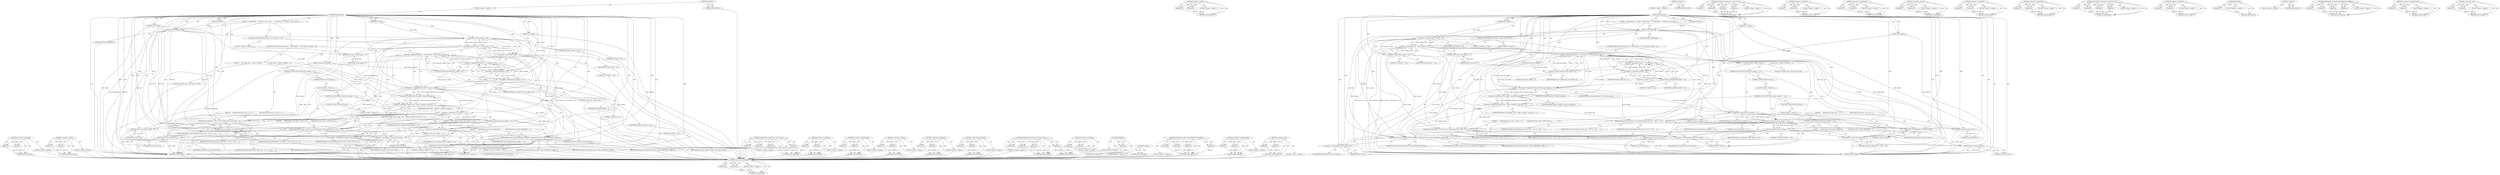 digraph "&lt;operator&gt;.cast" {
vulnerable_141 [label=<(METHOD,&lt;operator&gt;.logicalAnd)>];
vulnerable_142 [label=<(PARAM,p1)>];
vulnerable_143 [label=<(PARAM,p2)>];
vulnerable_144 [label=<(BLOCK,&lt;empty&gt;,&lt;empty&gt;)>];
vulnerable_145 [label=<(METHOD_RETURN,ANY)>];
vulnerable_166 [label=<(METHOD,&lt;operator&gt;.equals)>];
vulnerable_167 [label=<(PARAM,p1)>];
vulnerable_168 [label=<(PARAM,p2)>];
vulnerable_169 [label=<(BLOCK,&lt;empty&gt;,&lt;empty&gt;)>];
vulnerable_170 [label=<(METHOD_RETURN,ANY)>];
vulnerable_6 [label=<(METHOD,&lt;global&gt;)<SUB>1</SUB>>];
vulnerable_7 [label=<(BLOCK,&lt;empty&gt;,&lt;empty&gt;)<SUB>1</SUB>>];
vulnerable_8 [label=<(METHOD,FoldChannels)<SUB>1</SUB>>];
vulnerable_9 [label=<(PARAM,void* buf)<SUB>1</SUB>>];
vulnerable_10 [label=<(PARAM,size_t buflen)<SUB>2</SUB>>];
vulnerable_11 [label=<(PARAM,int channels)<SUB>3</SUB>>];
vulnerable_12 [label=<(PARAM,int bytes_per_sample)<SUB>4</SUB>>];
vulnerable_13 [label=<(PARAM,float volume)<SUB>5</SUB>>];
vulnerable_14 [label=<(BLOCK,{
   DCHECK(buf);
   if (volume &lt; 0.0f || volum...,{
   DCHECK(buf);
   if (volume &lt; 0.0f || volum...)<SUB>5</SUB>>];
vulnerable_15 [label=<(DCHECK,DCHECK(buf))<SUB>6</SUB>>];
vulnerable_16 [label=<(IDENTIFIER,buf,DCHECK(buf))<SUB>6</SUB>>];
vulnerable_17 [label=<(CONTROL_STRUCTURE,IF,if (volume &lt; 0.0f || volume &gt; 1.0f))<SUB>7</SUB>>];
vulnerable_18 [label=<(&lt;operator&gt;.logicalOr,volume &lt; 0.0f || volume &gt; 1.0f)<SUB>7</SUB>>];
vulnerable_19 [label=<(&lt;operator&gt;.lessThan,volume &lt; 0.0f)<SUB>7</SUB>>];
vulnerable_20 [label=<(IDENTIFIER,volume,volume &lt; 0.0f)<SUB>7</SUB>>];
vulnerable_21 [label=<(LITERAL,0.0f,volume &lt; 0.0f)<SUB>7</SUB>>];
vulnerable_22 [label=<(&lt;operator&gt;.greaterThan,volume &gt; 1.0f)<SUB>7</SUB>>];
vulnerable_23 [label=<(IDENTIFIER,volume,volume &gt; 1.0f)<SUB>7</SUB>>];
vulnerable_24 [label=<(LITERAL,1.0f,volume &gt; 1.0f)<SUB>7</SUB>>];
vulnerable_25 [label=<(BLOCK,&lt;empty&gt;,&lt;empty&gt;)<SUB>8</SUB>>];
vulnerable_26 [label=<(RETURN,return false;,return false;)<SUB>8</SUB>>];
vulnerable_27 [label=<(LITERAL,false,return false;)<SUB>8</SUB>>];
vulnerable_28 [label=<(CONTROL_STRUCTURE,IF,if (channels &gt; 2 &amp;&amp; channels &lt;= 8 &amp;&amp; bytes_per_sample &gt; 0))<SUB>9</SUB>>];
vulnerable_29 [label=<(&lt;operator&gt;.logicalAnd,channels &gt; 2 &amp;&amp; channels &lt;= 8 &amp;&amp; bytes_per_samp...)<SUB>9</SUB>>];
vulnerable_30 [label=<(&lt;operator&gt;.logicalAnd,channels &gt; 2 &amp;&amp; channels &lt;= 8)<SUB>9</SUB>>];
vulnerable_31 [label=<(&lt;operator&gt;.greaterThan,channels &gt; 2)<SUB>9</SUB>>];
vulnerable_32 [label=<(IDENTIFIER,channels,channels &gt; 2)<SUB>9</SUB>>];
vulnerable_33 [label=<(LITERAL,2,channels &gt; 2)<SUB>9</SUB>>];
vulnerable_34 [label=<(&lt;operator&gt;.lessEqualsThan,channels &lt;= 8)<SUB>9</SUB>>];
vulnerable_35 [label=<(IDENTIFIER,channels,channels &lt;= 8)<SUB>9</SUB>>];
vulnerable_36 [label=<(LITERAL,8,channels &lt;= 8)<SUB>9</SUB>>];
vulnerable_37 [label=<(&lt;operator&gt;.greaterThan,bytes_per_sample &gt; 0)<SUB>9</SUB>>];
vulnerable_38 [label=<(IDENTIFIER,bytes_per_sample,bytes_per_sample &gt; 0)<SUB>9</SUB>>];
vulnerable_39 [label=<(LITERAL,0,bytes_per_sample &gt; 0)<SUB>9</SUB>>];
vulnerable_40 [label=<(BLOCK,{
     int sample_count = buflen / (channels * ...,{
     int sample_count = buflen / (channels * ...)<SUB>9</SUB>>];
vulnerable_41 [label="<(LOCAL,int sample_count: int)<SUB>10</SUB>>"];
vulnerable_42 [label=<(&lt;operator&gt;.assignment,sample_count = buflen / (channels * bytes_per_s...)<SUB>10</SUB>>];
vulnerable_43 [label=<(IDENTIFIER,sample_count,sample_count = buflen / (channels * bytes_per_s...)<SUB>10</SUB>>];
vulnerable_44 [label=<(&lt;operator&gt;.division,buflen / (channels * bytes_per_sample))<SUB>10</SUB>>];
vulnerable_45 [label=<(IDENTIFIER,buflen,buflen / (channels * bytes_per_sample))<SUB>10</SUB>>];
vulnerable_46 [label=<(&lt;operator&gt;.multiplication,channels * bytes_per_sample)<SUB>10</SUB>>];
vulnerable_47 [label=<(IDENTIFIER,channels,channels * bytes_per_sample)<SUB>10</SUB>>];
vulnerable_48 [label=<(IDENTIFIER,bytes_per_sample,channels * bytes_per_sample)<SUB>10</SUB>>];
vulnerable_49 [label=<(CONTROL_STRUCTURE,IF,if (bytes_per_sample == 1))<SUB>11</SUB>>];
vulnerable_50 [label=<(&lt;operator&gt;.equals,bytes_per_sample == 1)<SUB>11</SUB>>];
vulnerable_51 [label=<(IDENTIFIER,bytes_per_sample,bytes_per_sample == 1)<SUB>11</SUB>>];
vulnerable_52 [label=<(LITERAL,1,bytes_per_sample == 1)<SUB>11</SUB>>];
vulnerable_53 [label=<(BLOCK,{
      FoldChannels&lt;uint8, int32, -128, 127, 1...,{
      FoldChannels&lt;uint8, int32, -128, 127, 1...)<SUB>11</SUB>>];
vulnerable_54 [label=<(FoldChannels&lt;uint8,int32,-128,127,128&gt;,FoldChannels&lt;uint8, int32, -128, 127, 128&gt;(
   ...)<SUB>12</SUB>>];
vulnerable_55 [label=<(&lt;operator&gt;.cast,reinterpret_cast&lt;uint8*&gt;(buf))<SUB>13</SUB>>];
vulnerable_56 [label=<(UNKNOWN,uint8*,uint8*)<SUB>13</SUB>>];
vulnerable_57 [label=<(IDENTIFIER,buf,reinterpret_cast&lt;uint8*&gt;(buf))<SUB>13</SUB>>];
vulnerable_58 [label=<(IDENTIFIER,sample_count,FoldChannels&lt;uint8, int32, -128, 127, 128&gt;(
   ...)<SUB>14</SUB>>];
vulnerable_59 [label=<(IDENTIFIER,volume,FoldChannels&lt;uint8, int32, -128, 127, 128&gt;(
   ...)<SUB>15</SUB>>];
vulnerable_60 [label=<(IDENTIFIER,channels,FoldChannels&lt;uint8, int32, -128, 127, 128&gt;(
   ...)<SUB>16</SUB>>];
vulnerable_61 [label=<(RETURN,return true;,return true;)<SUB>17</SUB>>];
vulnerable_62 [label=<(LITERAL,true,return true;)<SUB>17</SUB>>];
vulnerable_63 [label=<(CONTROL_STRUCTURE,ELSE,else)<SUB>18</SUB>>];
vulnerable_64 [label=<(BLOCK,&lt;empty&gt;,&lt;empty&gt;)<SUB>18</SUB>>];
vulnerable_65 [label=<(CONTROL_STRUCTURE,IF,if (bytes_per_sample == 2))<SUB>18</SUB>>];
vulnerable_66 [label=<(&lt;operator&gt;.equals,bytes_per_sample == 2)<SUB>18</SUB>>];
vulnerable_67 [label=<(IDENTIFIER,bytes_per_sample,bytes_per_sample == 2)<SUB>18</SUB>>];
vulnerable_68 [label=<(LITERAL,2,bytes_per_sample == 2)<SUB>18</SUB>>];
vulnerable_69 [label=<(BLOCK,{
      FoldChannels&lt;int16, int32, -32768, 3276...,{
      FoldChannels&lt;int16, int32, -32768, 3276...)<SUB>18</SUB>>];
vulnerable_70 [label=<(FoldChannels&lt;int16,int32,-32768,32767,0&gt;,FoldChannels&lt;int16, int32, -32768, 32767, 0&gt;(
 ...)<SUB>19</SUB>>];
vulnerable_71 [label=<(&lt;operator&gt;.cast,reinterpret_cast&lt;int16*&gt;(buf))<SUB>20</SUB>>];
vulnerable_72 [label=<(UNKNOWN,int16*,int16*)<SUB>20</SUB>>];
vulnerable_73 [label=<(IDENTIFIER,buf,reinterpret_cast&lt;int16*&gt;(buf))<SUB>20</SUB>>];
vulnerable_74 [label=<(IDENTIFIER,sample_count,FoldChannels&lt;int16, int32, -32768, 32767, 0&gt;(
 ...)<SUB>21</SUB>>];
vulnerable_75 [label=<(IDENTIFIER,volume,FoldChannels&lt;int16, int32, -32768, 32767, 0&gt;(
 ...)<SUB>22</SUB>>];
vulnerable_76 [label=<(IDENTIFIER,channels,FoldChannels&lt;int16, int32, -32768, 32767, 0&gt;(
 ...)<SUB>23</SUB>>];
vulnerable_77 [label=<(RETURN,return true;,return true;)<SUB>24</SUB>>];
vulnerable_78 [label=<(LITERAL,true,return true;)<SUB>24</SUB>>];
vulnerable_79 [label=<(CONTROL_STRUCTURE,ELSE,else)<SUB>25</SUB>>];
vulnerable_80 [label=<(BLOCK,&lt;empty&gt;,&lt;empty&gt;)<SUB>25</SUB>>];
vulnerable_81 [label=<(CONTROL_STRUCTURE,IF,if (bytes_per_sample == 4))<SUB>25</SUB>>];
vulnerable_82 [label=<(&lt;operator&gt;.equals,bytes_per_sample == 4)<SUB>25</SUB>>];
vulnerable_83 [label=<(IDENTIFIER,bytes_per_sample,bytes_per_sample == 4)<SUB>25</SUB>>];
vulnerable_84 [label=<(LITERAL,4,bytes_per_sample == 4)<SUB>25</SUB>>];
vulnerable_85 [label=<(BLOCK,{
      FoldChannels&lt;int32, int64, 0x80000000, ...,{
      FoldChannels&lt;int32, int64, 0x80000000, ...)<SUB>25</SUB>>];
vulnerable_86 [label=<(FoldChannels&lt;int32,int64,0x80000000,0x7fffffff,0&gt;,FoldChannels&lt;int32, int64, 0x80000000, 0x7fffff...)<SUB>26</SUB>>];
vulnerable_87 [label=<(&lt;operator&gt;.cast,reinterpret_cast&lt;int32*&gt;(buf))<SUB>27</SUB>>];
vulnerable_88 [label=<(UNKNOWN,int32*,int32*)<SUB>27</SUB>>];
vulnerable_89 [label=<(IDENTIFIER,buf,reinterpret_cast&lt;int32*&gt;(buf))<SUB>27</SUB>>];
vulnerable_90 [label=<(IDENTIFIER,sample_count,FoldChannels&lt;int32, int64, 0x80000000, 0x7fffff...)<SUB>28</SUB>>];
vulnerable_91 [label=<(IDENTIFIER,volume,FoldChannels&lt;int32, int64, 0x80000000, 0x7fffff...)<SUB>29</SUB>>];
vulnerable_92 [label=<(IDENTIFIER,channels,FoldChannels&lt;int32, int64, 0x80000000, 0x7fffff...)<SUB>30</SUB>>];
vulnerable_93 [label=<(RETURN,return true;,return true;)<SUB>31</SUB>>];
vulnerable_94 [label=<(LITERAL,true,return true;)<SUB>31</SUB>>];
vulnerable_95 [label=<(RETURN,return false;,return false;)<SUB>34</SUB>>];
vulnerable_96 [label=<(LITERAL,false,return false;)<SUB>34</SUB>>];
vulnerable_97 [label=<(METHOD_RETURN,bool)<SUB>1</SUB>>];
vulnerable_99 [label=<(METHOD_RETURN,ANY)<SUB>1</SUB>>];
vulnerable_171 [label=<(METHOD,FoldChannels&lt;uint8,int32,-128,127,128&gt;)>];
vulnerable_172 [label=<(PARAM,p1)>];
vulnerable_173 [label=<(PARAM,p2)>];
vulnerable_174 [label=<(PARAM,p3)>];
vulnerable_175 [label=<(PARAM,p4)>];
vulnerable_176 [label=<(BLOCK,&lt;empty&gt;,&lt;empty&gt;)>];
vulnerable_177 [label=<(METHOD_RETURN,ANY)>];
vulnerable_126 [label=<(METHOD,&lt;operator&gt;.logicalOr)>];
vulnerable_127 [label=<(PARAM,p1)>];
vulnerable_128 [label=<(PARAM,p2)>];
vulnerable_129 [label=<(BLOCK,&lt;empty&gt;,&lt;empty&gt;)>];
vulnerable_130 [label=<(METHOD_RETURN,ANY)>];
vulnerable_161 [label=<(METHOD,&lt;operator&gt;.multiplication)>];
vulnerable_162 [label=<(PARAM,p1)>];
vulnerable_163 [label=<(PARAM,p2)>];
vulnerable_164 [label=<(BLOCK,&lt;empty&gt;,&lt;empty&gt;)>];
vulnerable_165 [label=<(METHOD_RETURN,ANY)>];
vulnerable_156 [label=<(METHOD,&lt;operator&gt;.division)>];
vulnerable_157 [label=<(PARAM,p1)>];
vulnerable_158 [label=<(PARAM,p2)>];
vulnerable_159 [label=<(BLOCK,&lt;empty&gt;,&lt;empty&gt;)>];
vulnerable_160 [label=<(METHOD_RETURN,ANY)>];
vulnerable_151 [label=<(METHOD,&lt;operator&gt;.assignment)>];
vulnerable_152 [label=<(PARAM,p1)>];
vulnerable_153 [label=<(PARAM,p2)>];
vulnerable_154 [label=<(BLOCK,&lt;empty&gt;,&lt;empty&gt;)>];
vulnerable_155 [label=<(METHOD_RETURN,ANY)>];
vulnerable_136 [label=<(METHOD,&lt;operator&gt;.greaterThan)>];
vulnerable_137 [label=<(PARAM,p1)>];
vulnerable_138 [label=<(PARAM,p2)>];
vulnerable_139 [label=<(BLOCK,&lt;empty&gt;,&lt;empty&gt;)>];
vulnerable_140 [label=<(METHOD_RETURN,ANY)>];
vulnerable_183 [label=<(METHOD,FoldChannels&lt;int16,int32,-32768,32767,0&gt;)>];
vulnerable_184 [label=<(PARAM,p1)>];
vulnerable_185 [label=<(PARAM,p2)>];
vulnerable_186 [label=<(PARAM,p3)>];
vulnerable_187 [label=<(PARAM,p4)>];
vulnerable_188 [label=<(BLOCK,&lt;empty&gt;,&lt;empty&gt;)>];
vulnerable_189 [label=<(METHOD_RETURN,ANY)>];
vulnerable_131 [label=<(METHOD,&lt;operator&gt;.lessThan)>];
vulnerable_132 [label=<(PARAM,p1)>];
vulnerable_133 [label=<(PARAM,p2)>];
vulnerable_134 [label=<(BLOCK,&lt;empty&gt;,&lt;empty&gt;)>];
vulnerable_135 [label=<(METHOD_RETURN,ANY)>];
vulnerable_122 [label=<(METHOD,DCHECK)>];
vulnerable_123 [label=<(PARAM,p1)>];
vulnerable_124 [label=<(BLOCK,&lt;empty&gt;,&lt;empty&gt;)>];
vulnerable_125 [label=<(METHOD_RETURN,ANY)>];
vulnerable_116 [label=<(METHOD,&lt;global&gt;)<SUB>1</SUB>>];
vulnerable_117 [label=<(BLOCK,&lt;empty&gt;,&lt;empty&gt;)>];
vulnerable_118 [label=<(METHOD_RETURN,ANY)>];
vulnerable_190 [label=<(METHOD,FoldChannels&lt;int32,int64,0x80000000,0x7fffffff,0&gt;)>];
vulnerable_191 [label=<(PARAM,p1)>];
vulnerable_192 [label=<(PARAM,p2)>];
vulnerable_193 [label=<(PARAM,p3)>];
vulnerable_194 [label=<(PARAM,p4)>];
vulnerable_195 [label=<(BLOCK,&lt;empty&gt;,&lt;empty&gt;)>];
vulnerable_196 [label=<(METHOD_RETURN,ANY)>];
vulnerable_146 [label=<(METHOD,&lt;operator&gt;.lessEqualsThan)>];
vulnerable_147 [label=<(PARAM,p1)>];
vulnerable_148 [label=<(PARAM,p2)>];
vulnerable_149 [label=<(BLOCK,&lt;empty&gt;,&lt;empty&gt;)>];
vulnerable_150 [label=<(METHOD_RETURN,ANY)>];
vulnerable_178 [label=<(METHOD,&lt;operator&gt;.cast)>];
vulnerable_179 [label=<(PARAM,p1)>];
vulnerable_180 [label=<(PARAM,p2)>];
vulnerable_181 [label=<(BLOCK,&lt;empty&gt;,&lt;empty&gt;)>];
vulnerable_182 [label=<(METHOD_RETURN,ANY)>];
fixed_141 [label=<(METHOD,&lt;operator&gt;.logicalAnd)>];
fixed_142 [label=<(PARAM,p1)>];
fixed_143 [label=<(PARAM,p2)>];
fixed_144 [label=<(BLOCK,&lt;empty&gt;,&lt;empty&gt;)>];
fixed_145 [label=<(METHOD_RETURN,ANY)>];
fixed_166 [label=<(METHOD,&lt;operator&gt;.equals)>];
fixed_167 [label=<(PARAM,p1)>];
fixed_168 [label=<(PARAM,p2)>];
fixed_169 [label=<(BLOCK,&lt;empty&gt;,&lt;empty&gt;)>];
fixed_170 [label=<(METHOD_RETURN,ANY)>];
fixed_6 [label=<(METHOD,&lt;global&gt;)<SUB>1</SUB>>];
fixed_7 [label=<(BLOCK,&lt;empty&gt;,&lt;empty&gt;)<SUB>1</SUB>>];
fixed_8 [label=<(METHOD,FoldChannels)<SUB>1</SUB>>];
fixed_9 [label=<(PARAM,void* buf)<SUB>1</SUB>>];
fixed_10 [label=<(PARAM,size_t buflen)<SUB>2</SUB>>];
fixed_11 [label=<(PARAM,int channels)<SUB>3</SUB>>];
fixed_12 [label=<(PARAM,int bytes_per_sample)<SUB>4</SUB>>];
fixed_13 [label=<(PARAM,float volume)<SUB>5</SUB>>];
fixed_14 [label=<(BLOCK,{
   DCHECK(buf);
   if (volume &lt; 0.0f || volum...,{
   DCHECK(buf);
   if (volume &lt; 0.0f || volum...)<SUB>5</SUB>>];
fixed_15 [label=<(DCHECK,DCHECK(buf))<SUB>6</SUB>>];
fixed_16 [label=<(IDENTIFIER,buf,DCHECK(buf))<SUB>6</SUB>>];
fixed_17 [label=<(CONTROL_STRUCTURE,IF,if (volume &lt; 0.0f || volume &gt; 1.0f))<SUB>7</SUB>>];
fixed_18 [label=<(&lt;operator&gt;.logicalOr,volume &lt; 0.0f || volume &gt; 1.0f)<SUB>7</SUB>>];
fixed_19 [label=<(&lt;operator&gt;.lessThan,volume &lt; 0.0f)<SUB>7</SUB>>];
fixed_20 [label=<(IDENTIFIER,volume,volume &lt; 0.0f)<SUB>7</SUB>>];
fixed_21 [label=<(LITERAL,0.0f,volume &lt; 0.0f)<SUB>7</SUB>>];
fixed_22 [label=<(&lt;operator&gt;.greaterThan,volume &gt; 1.0f)<SUB>7</SUB>>];
fixed_23 [label=<(IDENTIFIER,volume,volume &gt; 1.0f)<SUB>7</SUB>>];
fixed_24 [label=<(LITERAL,1.0f,volume &gt; 1.0f)<SUB>7</SUB>>];
fixed_25 [label=<(BLOCK,&lt;empty&gt;,&lt;empty&gt;)<SUB>8</SUB>>];
fixed_26 [label=<(RETURN,return false;,return false;)<SUB>8</SUB>>];
fixed_27 [label=<(LITERAL,false,return false;)<SUB>8</SUB>>];
fixed_28 [label=<(CONTROL_STRUCTURE,IF,if (channels &gt; 2 &amp;&amp; channels &lt;= 8 &amp;&amp; bytes_per_sample &gt; 0))<SUB>9</SUB>>];
fixed_29 [label=<(&lt;operator&gt;.logicalAnd,channels &gt; 2 &amp;&amp; channels &lt;= 8 &amp;&amp; bytes_per_samp...)<SUB>9</SUB>>];
fixed_30 [label=<(&lt;operator&gt;.logicalAnd,channels &gt; 2 &amp;&amp; channels &lt;= 8)<SUB>9</SUB>>];
fixed_31 [label=<(&lt;operator&gt;.greaterThan,channels &gt; 2)<SUB>9</SUB>>];
fixed_32 [label=<(IDENTIFIER,channels,channels &gt; 2)<SUB>9</SUB>>];
fixed_33 [label=<(LITERAL,2,channels &gt; 2)<SUB>9</SUB>>];
fixed_34 [label=<(&lt;operator&gt;.lessEqualsThan,channels &lt;= 8)<SUB>9</SUB>>];
fixed_35 [label=<(IDENTIFIER,channels,channels &lt;= 8)<SUB>9</SUB>>];
fixed_36 [label=<(LITERAL,8,channels &lt;= 8)<SUB>9</SUB>>];
fixed_37 [label=<(&lt;operator&gt;.greaterThan,bytes_per_sample &gt; 0)<SUB>9</SUB>>];
fixed_38 [label=<(IDENTIFIER,bytes_per_sample,bytes_per_sample &gt; 0)<SUB>9</SUB>>];
fixed_39 [label=<(LITERAL,0,bytes_per_sample &gt; 0)<SUB>9</SUB>>];
fixed_40 [label=<(BLOCK,{
     int sample_count = buflen / (channels * ...,{
     int sample_count = buflen / (channels * ...)<SUB>9</SUB>>];
fixed_41 [label="<(LOCAL,int sample_count: int)<SUB>10</SUB>>"];
fixed_42 [label=<(&lt;operator&gt;.assignment,sample_count = buflen / (channels * bytes_per_s...)<SUB>10</SUB>>];
fixed_43 [label=<(IDENTIFIER,sample_count,sample_count = buflen / (channels * bytes_per_s...)<SUB>10</SUB>>];
fixed_44 [label=<(&lt;operator&gt;.division,buflen / (channels * bytes_per_sample))<SUB>10</SUB>>];
fixed_45 [label=<(IDENTIFIER,buflen,buflen / (channels * bytes_per_sample))<SUB>10</SUB>>];
fixed_46 [label=<(&lt;operator&gt;.multiplication,channels * bytes_per_sample)<SUB>10</SUB>>];
fixed_47 [label=<(IDENTIFIER,channels,channels * bytes_per_sample)<SUB>10</SUB>>];
fixed_48 [label=<(IDENTIFIER,bytes_per_sample,channels * bytes_per_sample)<SUB>10</SUB>>];
fixed_49 [label=<(CONTROL_STRUCTURE,IF,if (bytes_per_sample == 1))<SUB>11</SUB>>];
fixed_50 [label=<(&lt;operator&gt;.equals,bytes_per_sample == 1)<SUB>11</SUB>>];
fixed_51 [label=<(IDENTIFIER,bytes_per_sample,bytes_per_sample == 1)<SUB>11</SUB>>];
fixed_52 [label=<(LITERAL,1,bytes_per_sample == 1)<SUB>11</SUB>>];
fixed_53 [label=<(BLOCK,{
      FoldChannels&lt;uint8, int32, -128, 127, 1...,{
      FoldChannels&lt;uint8, int32, -128, 127, 1...)<SUB>11</SUB>>];
fixed_54 [label=<(FoldChannels&lt;uint8,int32,-128,127,128&gt;,FoldChannels&lt;uint8, int32, -128, 127, 128&gt;(
   ...)<SUB>12</SUB>>];
fixed_55 [label=<(&lt;operator&gt;.cast,reinterpret_cast&lt;uint8*&gt;(buf))<SUB>13</SUB>>];
fixed_56 [label=<(UNKNOWN,uint8*,uint8*)<SUB>13</SUB>>];
fixed_57 [label=<(IDENTIFIER,buf,reinterpret_cast&lt;uint8*&gt;(buf))<SUB>13</SUB>>];
fixed_58 [label=<(IDENTIFIER,sample_count,FoldChannels&lt;uint8, int32, -128, 127, 128&gt;(
   ...)<SUB>14</SUB>>];
fixed_59 [label=<(IDENTIFIER,volume,FoldChannels&lt;uint8, int32, -128, 127, 128&gt;(
   ...)<SUB>15</SUB>>];
fixed_60 [label=<(IDENTIFIER,channels,FoldChannels&lt;uint8, int32, -128, 127, 128&gt;(
   ...)<SUB>16</SUB>>];
fixed_61 [label=<(RETURN,return true;,return true;)<SUB>17</SUB>>];
fixed_62 [label=<(LITERAL,true,return true;)<SUB>17</SUB>>];
fixed_63 [label=<(CONTROL_STRUCTURE,ELSE,else)<SUB>18</SUB>>];
fixed_64 [label=<(BLOCK,&lt;empty&gt;,&lt;empty&gt;)<SUB>18</SUB>>];
fixed_65 [label=<(CONTROL_STRUCTURE,IF,if (bytes_per_sample == 2))<SUB>18</SUB>>];
fixed_66 [label=<(&lt;operator&gt;.equals,bytes_per_sample == 2)<SUB>18</SUB>>];
fixed_67 [label=<(IDENTIFIER,bytes_per_sample,bytes_per_sample == 2)<SUB>18</SUB>>];
fixed_68 [label=<(LITERAL,2,bytes_per_sample == 2)<SUB>18</SUB>>];
fixed_69 [label=<(BLOCK,{
      FoldChannels&lt;int16, int32, -32768, 3276...,{
      FoldChannels&lt;int16, int32, -32768, 3276...)<SUB>18</SUB>>];
fixed_70 [label=<(FoldChannels&lt;int16,int32,-32768,32767,0&gt;,FoldChannels&lt;int16, int32, -32768, 32767, 0&gt;(
 ...)<SUB>19</SUB>>];
fixed_71 [label=<(&lt;operator&gt;.cast,reinterpret_cast&lt;int16*&gt;(buf))<SUB>20</SUB>>];
fixed_72 [label=<(UNKNOWN,int16*,int16*)<SUB>20</SUB>>];
fixed_73 [label=<(IDENTIFIER,buf,reinterpret_cast&lt;int16*&gt;(buf))<SUB>20</SUB>>];
fixed_74 [label=<(IDENTIFIER,sample_count,FoldChannels&lt;int16, int32, -32768, 32767, 0&gt;(
 ...)<SUB>21</SUB>>];
fixed_75 [label=<(IDENTIFIER,volume,FoldChannels&lt;int16, int32, -32768, 32767, 0&gt;(
 ...)<SUB>22</SUB>>];
fixed_76 [label=<(IDENTIFIER,channels,FoldChannels&lt;int16, int32, -32768, 32767, 0&gt;(
 ...)<SUB>23</SUB>>];
fixed_77 [label=<(RETURN,return true;,return true;)<SUB>24</SUB>>];
fixed_78 [label=<(LITERAL,true,return true;)<SUB>24</SUB>>];
fixed_79 [label=<(CONTROL_STRUCTURE,ELSE,else)<SUB>25</SUB>>];
fixed_80 [label=<(BLOCK,&lt;empty&gt;,&lt;empty&gt;)<SUB>25</SUB>>];
fixed_81 [label=<(CONTROL_STRUCTURE,IF,if (bytes_per_sample == 4))<SUB>25</SUB>>];
fixed_82 [label=<(&lt;operator&gt;.equals,bytes_per_sample == 4)<SUB>25</SUB>>];
fixed_83 [label=<(IDENTIFIER,bytes_per_sample,bytes_per_sample == 4)<SUB>25</SUB>>];
fixed_84 [label=<(LITERAL,4,bytes_per_sample == 4)<SUB>25</SUB>>];
fixed_85 [label=<(BLOCK,{
      FoldChannels&lt;int32, int64, 0x80000000, ...,{
      FoldChannels&lt;int32, int64, 0x80000000, ...)<SUB>25</SUB>>];
fixed_86 [label=<(FoldChannels&lt;int32,int64,0x80000000,0x7fffffff,0&gt;,FoldChannels&lt;int32, int64, 0x80000000, 0x7fffff...)<SUB>26</SUB>>];
fixed_87 [label=<(&lt;operator&gt;.cast,reinterpret_cast&lt;int32*&gt;(buf))<SUB>27</SUB>>];
fixed_88 [label=<(UNKNOWN,int32*,int32*)<SUB>27</SUB>>];
fixed_89 [label=<(IDENTIFIER,buf,reinterpret_cast&lt;int32*&gt;(buf))<SUB>27</SUB>>];
fixed_90 [label=<(IDENTIFIER,sample_count,FoldChannels&lt;int32, int64, 0x80000000, 0x7fffff...)<SUB>28</SUB>>];
fixed_91 [label=<(IDENTIFIER,volume,FoldChannels&lt;int32, int64, 0x80000000, 0x7fffff...)<SUB>29</SUB>>];
fixed_92 [label=<(IDENTIFIER,channels,FoldChannels&lt;int32, int64, 0x80000000, 0x7fffff...)<SUB>30</SUB>>];
fixed_93 [label=<(RETURN,return true;,return true;)<SUB>31</SUB>>];
fixed_94 [label=<(LITERAL,true,return true;)<SUB>31</SUB>>];
fixed_95 [label=<(RETURN,return false;,return false;)<SUB>34</SUB>>];
fixed_96 [label=<(LITERAL,false,return false;)<SUB>34</SUB>>];
fixed_97 [label=<(METHOD_RETURN,bool)<SUB>1</SUB>>];
fixed_99 [label=<(METHOD_RETURN,ANY)<SUB>1</SUB>>];
fixed_171 [label=<(METHOD,FoldChannels&lt;uint8,int32,-128,127,128&gt;)>];
fixed_172 [label=<(PARAM,p1)>];
fixed_173 [label=<(PARAM,p2)>];
fixed_174 [label=<(PARAM,p3)>];
fixed_175 [label=<(PARAM,p4)>];
fixed_176 [label=<(BLOCK,&lt;empty&gt;,&lt;empty&gt;)>];
fixed_177 [label=<(METHOD_RETURN,ANY)>];
fixed_126 [label=<(METHOD,&lt;operator&gt;.logicalOr)>];
fixed_127 [label=<(PARAM,p1)>];
fixed_128 [label=<(PARAM,p2)>];
fixed_129 [label=<(BLOCK,&lt;empty&gt;,&lt;empty&gt;)>];
fixed_130 [label=<(METHOD_RETURN,ANY)>];
fixed_161 [label=<(METHOD,&lt;operator&gt;.multiplication)>];
fixed_162 [label=<(PARAM,p1)>];
fixed_163 [label=<(PARAM,p2)>];
fixed_164 [label=<(BLOCK,&lt;empty&gt;,&lt;empty&gt;)>];
fixed_165 [label=<(METHOD_RETURN,ANY)>];
fixed_156 [label=<(METHOD,&lt;operator&gt;.division)>];
fixed_157 [label=<(PARAM,p1)>];
fixed_158 [label=<(PARAM,p2)>];
fixed_159 [label=<(BLOCK,&lt;empty&gt;,&lt;empty&gt;)>];
fixed_160 [label=<(METHOD_RETURN,ANY)>];
fixed_151 [label=<(METHOD,&lt;operator&gt;.assignment)>];
fixed_152 [label=<(PARAM,p1)>];
fixed_153 [label=<(PARAM,p2)>];
fixed_154 [label=<(BLOCK,&lt;empty&gt;,&lt;empty&gt;)>];
fixed_155 [label=<(METHOD_RETURN,ANY)>];
fixed_136 [label=<(METHOD,&lt;operator&gt;.greaterThan)>];
fixed_137 [label=<(PARAM,p1)>];
fixed_138 [label=<(PARAM,p2)>];
fixed_139 [label=<(BLOCK,&lt;empty&gt;,&lt;empty&gt;)>];
fixed_140 [label=<(METHOD_RETURN,ANY)>];
fixed_183 [label=<(METHOD,FoldChannels&lt;int16,int32,-32768,32767,0&gt;)>];
fixed_184 [label=<(PARAM,p1)>];
fixed_185 [label=<(PARAM,p2)>];
fixed_186 [label=<(PARAM,p3)>];
fixed_187 [label=<(PARAM,p4)>];
fixed_188 [label=<(BLOCK,&lt;empty&gt;,&lt;empty&gt;)>];
fixed_189 [label=<(METHOD_RETURN,ANY)>];
fixed_131 [label=<(METHOD,&lt;operator&gt;.lessThan)>];
fixed_132 [label=<(PARAM,p1)>];
fixed_133 [label=<(PARAM,p2)>];
fixed_134 [label=<(BLOCK,&lt;empty&gt;,&lt;empty&gt;)>];
fixed_135 [label=<(METHOD_RETURN,ANY)>];
fixed_122 [label=<(METHOD,DCHECK)>];
fixed_123 [label=<(PARAM,p1)>];
fixed_124 [label=<(BLOCK,&lt;empty&gt;,&lt;empty&gt;)>];
fixed_125 [label=<(METHOD_RETURN,ANY)>];
fixed_116 [label=<(METHOD,&lt;global&gt;)<SUB>1</SUB>>];
fixed_117 [label=<(BLOCK,&lt;empty&gt;,&lt;empty&gt;)>];
fixed_118 [label=<(METHOD_RETURN,ANY)>];
fixed_190 [label=<(METHOD,FoldChannels&lt;int32,int64,0x80000000,0x7fffffff,0&gt;)>];
fixed_191 [label=<(PARAM,p1)>];
fixed_192 [label=<(PARAM,p2)>];
fixed_193 [label=<(PARAM,p3)>];
fixed_194 [label=<(PARAM,p4)>];
fixed_195 [label=<(BLOCK,&lt;empty&gt;,&lt;empty&gt;)>];
fixed_196 [label=<(METHOD_RETURN,ANY)>];
fixed_146 [label=<(METHOD,&lt;operator&gt;.lessEqualsThan)>];
fixed_147 [label=<(PARAM,p1)>];
fixed_148 [label=<(PARAM,p2)>];
fixed_149 [label=<(BLOCK,&lt;empty&gt;,&lt;empty&gt;)>];
fixed_150 [label=<(METHOD_RETURN,ANY)>];
fixed_178 [label=<(METHOD,&lt;operator&gt;.cast)>];
fixed_179 [label=<(PARAM,p1)>];
fixed_180 [label=<(PARAM,p2)>];
fixed_181 [label=<(BLOCK,&lt;empty&gt;,&lt;empty&gt;)>];
fixed_182 [label=<(METHOD_RETURN,ANY)>];
vulnerable_141 -> vulnerable_142  [key=0, label="AST: "];
vulnerable_141 -> vulnerable_142  [key=1, label="DDG: "];
vulnerable_141 -> vulnerable_144  [key=0, label="AST: "];
vulnerable_141 -> vulnerable_143  [key=0, label="AST: "];
vulnerable_141 -> vulnerable_143  [key=1, label="DDG: "];
vulnerable_141 -> vulnerable_145  [key=0, label="AST: "];
vulnerable_141 -> vulnerable_145  [key=1, label="CFG: "];
vulnerable_142 -> vulnerable_145  [key=0, label="DDG: p1"];
vulnerable_143 -> vulnerable_145  [key=0, label="DDG: p2"];
vulnerable_166 -> vulnerable_167  [key=0, label="AST: "];
vulnerable_166 -> vulnerable_167  [key=1, label="DDG: "];
vulnerable_166 -> vulnerable_169  [key=0, label="AST: "];
vulnerable_166 -> vulnerable_168  [key=0, label="AST: "];
vulnerable_166 -> vulnerable_168  [key=1, label="DDG: "];
vulnerable_166 -> vulnerable_170  [key=0, label="AST: "];
vulnerable_166 -> vulnerable_170  [key=1, label="CFG: "];
vulnerable_167 -> vulnerable_170  [key=0, label="DDG: p1"];
vulnerable_168 -> vulnerable_170  [key=0, label="DDG: p2"];
vulnerable_6 -> vulnerable_7  [key=0, label="AST: "];
vulnerable_6 -> vulnerable_99  [key=0, label="AST: "];
vulnerable_6 -> vulnerable_99  [key=1, label="CFG: "];
vulnerable_7 -> vulnerable_8  [key=0, label="AST: "];
vulnerable_8 -> vulnerable_9  [key=0, label="AST: "];
vulnerable_8 -> vulnerable_9  [key=1, label="DDG: "];
vulnerable_8 -> vulnerable_10  [key=0, label="AST: "];
vulnerable_8 -> vulnerable_10  [key=1, label="DDG: "];
vulnerable_8 -> vulnerable_11  [key=0, label="AST: "];
vulnerable_8 -> vulnerable_11  [key=1, label="DDG: "];
vulnerable_8 -> vulnerable_12  [key=0, label="AST: "];
vulnerable_8 -> vulnerable_12  [key=1, label="DDG: "];
vulnerable_8 -> vulnerable_13  [key=0, label="AST: "];
vulnerable_8 -> vulnerable_13  [key=1, label="DDG: "];
vulnerable_8 -> vulnerable_14  [key=0, label="AST: "];
vulnerable_8 -> vulnerable_97  [key=0, label="AST: "];
vulnerable_8 -> vulnerable_15  [key=0, label="CFG: "];
vulnerable_8 -> vulnerable_15  [key=1, label="DDG: "];
vulnerable_8 -> vulnerable_95  [key=0, label="DDG: "];
vulnerable_8 -> vulnerable_96  [key=0, label="DDG: "];
vulnerable_8 -> vulnerable_26  [key=0, label="DDG: "];
vulnerable_8 -> vulnerable_19  [key=0, label="DDG: "];
vulnerable_8 -> vulnerable_22  [key=0, label="DDG: "];
vulnerable_8 -> vulnerable_27  [key=0, label="DDG: "];
vulnerable_8 -> vulnerable_37  [key=0, label="DDG: "];
vulnerable_8 -> vulnerable_31  [key=0, label="DDG: "];
vulnerable_8 -> vulnerable_34  [key=0, label="DDG: "];
vulnerable_8 -> vulnerable_44  [key=0, label="DDG: "];
vulnerable_8 -> vulnerable_50  [key=0, label="DDG: "];
vulnerable_8 -> vulnerable_61  [key=0, label="DDG: "];
vulnerable_8 -> vulnerable_46  [key=0, label="DDG: "];
vulnerable_8 -> vulnerable_54  [key=0, label="DDG: "];
vulnerable_8 -> vulnerable_62  [key=0, label="DDG: "];
vulnerable_8 -> vulnerable_55  [key=0, label="DDG: "];
vulnerable_8 -> vulnerable_66  [key=0, label="DDG: "];
vulnerable_8 -> vulnerable_77  [key=0, label="DDG: "];
vulnerable_8 -> vulnerable_70  [key=0, label="DDG: "];
vulnerable_8 -> vulnerable_78  [key=0, label="DDG: "];
vulnerable_8 -> vulnerable_71  [key=0, label="DDG: "];
vulnerable_8 -> vulnerable_82  [key=0, label="DDG: "];
vulnerable_8 -> vulnerable_93  [key=0, label="DDG: "];
vulnerable_8 -> vulnerable_86  [key=0, label="DDG: "];
vulnerable_8 -> vulnerable_94  [key=0, label="DDG: "];
vulnerable_8 -> vulnerable_87  [key=0, label="DDG: "];
vulnerable_9 -> vulnerable_15  [key=0, label="DDG: buf"];
vulnerable_10 -> vulnerable_97  [key=0, label="DDG: buflen"];
vulnerable_10 -> vulnerable_44  [key=0, label="DDG: buflen"];
vulnerable_11 -> vulnerable_97  [key=0, label="DDG: channels"];
vulnerable_11 -> vulnerable_31  [key=0, label="DDG: channels"];
vulnerable_12 -> vulnerable_97  [key=0, label="DDG: bytes_per_sample"];
vulnerable_12 -> vulnerable_37  [key=0, label="DDG: bytes_per_sample"];
vulnerable_12 -> vulnerable_46  [key=0, label="DDG: bytes_per_sample"];
vulnerable_13 -> vulnerable_19  [key=0, label="DDG: volume"];
vulnerable_14 -> vulnerable_15  [key=0, label="AST: "];
vulnerable_14 -> vulnerable_17  [key=0, label="AST: "];
vulnerable_14 -> vulnerable_28  [key=0, label="AST: "];
vulnerable_14 -> vulnerable_95  [key=0, label="AST: "];
vulnerable_15 -> vulnerable_16  [key=0, label="AST: "];
vulnerable_15 -> vulnerable_19  [key=0, label="CFG: "];
vulnerable_15 -> vulnerable_97  [key=0, label="DDG: buf"];
vulnerable_15 -> vulnerable_97  [key=1, label="DDG: DCHECK(buf)"];
vulnerable_15 -> vulnerable_54  [key=0, label="DDG: buf"];
vulnerable_15 -> vulnerable_55  [key=0, label="DDG: buf"];
vulnerable_15 -> vulnerable_70  [key=0, label="DDG: buf"];
vulnerable_15 -> vulnerable_71  [key=0, label="DDG: buf"];
vulnerable_15 -> vulnerable_86  [key=0, label="DDG: buf"];
vulnerable_15 -> vulnerable_87  [key=0, label="DDG: buf"];
vulnerable_17 -> vulnerable_18  [key=0, label="AST: "];
vulnerable_17 -> vulnerable_25  [key=0, label="AST: "];
vulnerable_18 -> vulnerable_19  [key=0, label="AST: "];
vulnerable_18 -> vulnerable_22  [key=0, label="AST: "];
vulnerable_18 -> vulnerable_26  [key=0, label="CFG: "];
vulnerable_18 -> vulnerable_26  [key=1, label="CDG: "];
vulnerable_18 -> vulnerable_31  [key=0, label="CFG: "];
vulnerable_18 -> vulnerable_31  [key=1, label="CDG: "];
vulnerable_18 -> vulnerable_97  [key=0, label="DDG: volume &lt; 0.0f"];
vulnerable_18 -> vulnerable_97  [key=1, label="DDG: volume &gt; 1.0f"];
vulnerable_18 -> vulnerable_97  [key=2, label="DDG: volume &lt; 0.0f || volume &gt; 1.0f"];
vulnerable_18 -> vulnerable_30  [key=0, label="CDG: "];
vulnerable_18 -> vulnerable_29  [key=0, label="CDG: "];
vulnerable_19 -> vulnerable_20  [key=0, label="AST: "];
vulnerable_19 -> vulnerable_21  [key=0, label="AST: "];
vulnerable_19 -> vulnerable_18  [key=0, label="CFG: "];
vulnerable_19 -> vulnerable_18  [key=1, label="DDG: volume"];
vulnerable_19 -> vulnerable_18  [key=2, label="DDG: 0.0f"];
vulnerable_19 -> vulnerable_22  [key=0, label="CFG: "];
vulnerable_19 -> vulnerable_22  [key=1, label="DDG: volume"];
vulnerable_19 -> vulnerable_22  [key=2, label="CDG: "];
vulnerable_19 -> vulnerable_97  [key=0, label="DDG: volume"];
vulnerable_19 -> vulnerable_54  [key=0, label="DDG: volume"];
vulnerable_19 -> vulnerable_70  [key=0, label="DDG: volume"];
vulnerable_19 -> vulnerable_86  [key=0, label="DDG: volume"];
vulnerable_22 -> vulnerable_23  [key=0, label="AST: "];
vulnerable_22 -> vulnerable_24  [key=0, label="AST: "];
vulnerable_22 -> vulnerable_18  [key=0, label="CFG: "];
vulnerable_22 -> vulnerable_18  [key=1, label="DDG: volume"];
vulnerable_22 -> vulnerable_18  [key=2, label="DDG: 1.0f"];
vulnerable_22 -> vulnerable_97  [key=0, label="DDG: volume"];
vulnerable_22 -> vulnerable_54  [key=0, label="DDG: volume"];
vulnerable_22 -> vulnerable_70  [key=0, label="DDG: volume"];
vulnerable_22 -> vulnerable_86  [key=0, label="DDG: volume"];
vulnerable_25 -> vulnerable_26  [key=0, label="AST: "];
vulnerable_26 -> vulnerable_27  [key=0, label="AST: "];
vulnerable_26 -> vulnerable_97  [key=0, label="CFG: "];
vulnerable_26 -> vulnerable_97  [key=1, label="DDG: &lt;RET&gt;"];
vulnerable_27 -> vulnerable_26  [key=0, label="DDG: false"];
vulnerable_28 -> vulnerable_29  [key=0, label="AST: "];
vulnerable_28 -> vulnerable_40  [key=0, label="AST: "];
vulnerable_29 -> vulnerable_30  [key=0, label="AST: "];
vulnerable_29 -> vulnerable_37  [key=0, label="AST: "];
vulnerable_29 -> vulnerable_46  [key=0, label="CFG: "];
vulnerable_29 -> vulnerable_46  [key=1, label="CDG: "];
vulnerable_29 -> vulnerable_95  [key=0, label="CFG: "];
vulnerable_29 -> vulnerable_95  [key=1, label="CDG: "];
vulnerable_29 -> vulnerable_42  [key=0, label="CDG: "];
vulnerable_29 -> vulnerable_50  [key=0, label="CDG: "];
vulnerable_29 -> vulnerable_44  [key=0, label="CDG: "];
vulnerable_30 -> vulnerable_31  [key=0, label="AST: "];
vulnerable_30 -> vulnerable_34  [key=0, label="AST: "];
vulnerable_30 -> vulnerable_29  [key=0, label="CFG: "];
vulnerable_30 -> vulnerable_29  [key=1, label="DDG: channels &gt; 2"];
vulnerable_30 -> vulnerable_29  [key=2, label="DDG: channels &lt;= 8"];
vulnerable_30 -> vulnerable_37  [key=0, label="CFG: "];
vulnerable_30 -> vulnerable_37  [key=1, label="CDG: "];
vulnerable_31 -> vulnerable_32  [key=0, label="AST: "];
vulnerable_31 -> vulnerable_33  [key=0, label="AST: "];
vulnerable_31 -> vulnerable_30  [key=0, label="CFG: "];
vulnerable_31 -> vulnerable_30  [key=1, label="DDG: channels"];
vulnerable_31 -> vulnerable_30  [key=2, label="DDG: 2"];
vulnerable_31 -> vulnerable_34  [key=0, label="CFG: "];
vulnerable_31 -> vulnerable_34  [key=1, label="DDG: channels"];
vulnerable_31 -> vulnerable_34  [key=2, label="CDG: "];
vulnerable_31 -> vulnerable_46  [key=0, label="DDG: channels"];
vulnerable_34 -> vulnerable_35  [key=0, label="AST: "];
vulnerable_34 -> vulnerable_36  [key=0, label="AST: "];
vulnerable_34 -> vulnerable_30  [key=0, label="CFG: "];
vulnerable_34 -> vulnerable_30  [key=1, label="DDG: channels"];
vulnerable_34 -> vulnerable_30  [key=2, label="DDG: 8"];
vulnerable_34 -> vulnerable_46  [key=0, label="DDG: channels"];
vulnerable_37 -> vulnerable_38  [key=0, label="AST: "];
vulnerable_37 -> vulnerable_39  [key=0, label="AST: "];
vulnerable_37 -> vulnerable_29  [key=0, label="CFG: "];
vulnerable_37 -> vulnerable_29  [key=1, label="DDG: bytes_per_sample"];
vulnerable_37 -> vulnerable_29  [key=2, label="DDG: 0"];
vulnerable_37 -> vulnerable_46  [key=0, label="DDG: bytes_per_sample"];
vulnerable_40 -> vulnerable_41  [key=0, label="AST: "];
vulnerable_40 -> vulnerable_42  [key=0, label="AST: "];
vulnerable_40 -> vulnerable_49  [key=0, label="AST: "];
vulnerable_42 -> vulnerable_43  [key=0, label="AST: "];
vulnerable_42 -> vulnerable_44  [key=0, label="AST: "];
vulnerable_42 -> vulnerable_50  [key=0, label="CFG: "];
vulnerable_42 -> vulnerable_54  [key=0, label="DDG: sample_count"];
vulnerable_42 -> vulnerable_70  [key=0, label="DDG: sample_count"];
vulnerable_42 -> vulnerable_86  [key=0, label="DDG: sample_count"];
vulnerable_44 -> vulnerable_45  [key=0, label="AST: "];
vulnerable_44 -> vulnerable_46  [key=0, label="AST: "];
vulnerable_44 -> vulnerable_42  [key=0, label="CFG: "];
vulnerable_44 -> vulnerable_42  [key=1, label="DDG: buflen"];
vulnerable_44 -> vulnerable_42  [key=2, label="DDG: channels * bytes_per_sample"];
vulnerable_46 -> vulnerable_47  [key=0, label="AST: "];
vulnerable_46 -> vulnerable_48  [key=0, label="AST: "];
vulnerable_46 -> vulnerable_44  [key=0, label="CFG: "];
vulnerable_46 -> vulnerable_44  [key=1, label="DDG: channels"];
vulnerable_46 -> vulnerable_44  [key=2, label="DDG: bytes_per_sample"];
vulnerable_46 -> vulnerable_50  [key=0, label="DDG: bytes_per_sample"];
vulnerable_46 -> vulnerable_54  [key=0, label="DDG: channels"];
vulnerable_46 -> vulnerable_70  [key=0, label="DDG: channels"];
vulnerable_46 -> vulnerable_86  [key=0, label="DDG: channels"];
vulnerable_49 -> vulnerable_50  [key=0, label="AST: "];
vulnerable_49 -> vulnerable_53  [key=0, label="AST: "];
vulnerable_49 -> vulnerable_63  [key=0, label="AST: "];
vulnerable_50 -> vulnerable_51  [key=0, label="AST: "];
vulnerable_50 -> vulnerable_52  [key=0, label="AST: "];
vulnerable_50 -> vulnerable_56  [key=0, label="CFG: "];
vulnerable_50 -> vulnerable_56  [key=1, label="CDG: "];
vulnerable_50 -> vulnerable_66  [key=0, label="CFG: "];
vulnerable_50 -> vulnerable_66  [key=1, label="DDG: bytes_per_sample"];
vulnerable_50 -> vulnerable_66  [key=2, label="CDG: "];
vulnerable_50 -> vulnerable_54  [key=0, label="CDG: "];
vulnerable_50 -> vulnerable_61  [key=0, label="CDG: "];
vulnerable_50 -> vulnerable_55  [key=0, label="CDG: "];
vulnerable_53 -> vulnerable_54  [key=0, label="AST: "];
vulnerable_53 -> vulnerable_61  [key=0, label="AST: "];
vulnerable_54 -> vulnerable_55  [key=0, label="AST: "];
vulnerable_54 -> vulnerable_58  [key=0, label="AST: "];
vulnerable_54 -> vulnerable_59  [key=0, label="AST: "];
vulnerable_54 -> vulnerable_60  [key=0, label="AST: "];
vulnerable_54 -> vulnerable_61  [key=0, label="CFG: "];
vulnerable_55 -> vulnerable_56  [key=0, label="AST: "];
vulnerable_55 -> vulnerable_57  [key=0, label="AST: "];
vulnerable_55 -> vulnerable_54  [key=0, label="CFG: "];
vulnerable_56 -> vulnerable_55  [key=0, label="CFG: "];
vulnerable_61 -> vulnerable_62  [key=0, label="AST: "];
vulnerable_61 -> vulnerable_97  [key=0, label="CFG: "];
vulnerable_61 -> vulnerable_97  [key=1, label="DDG: &lt;RET&gt;"];
vulnerable_62 -> vulnerable_61  [key=0, label="DDG: true"];
vulnerable_63 -> vulnerable_64  [key=0, label="AST: "];
vulnerable_64 -> vulnerable_65  [key=0, label="AST: "];
vulnerable_65 -> vulnerable_66  [key=0, label="AST: "];
vulnerable_65 -> vulnerable_69  [key=0, label="AST: "];
vulnerable_65 -> vulnerable_79  [key=0, label="AST: "];
vulnerable_66 -> vulnerable_67  [key=0, label="AST: "];
vulnerable_66 -> vulnerable_68  [key=0, label="AST: "];
vulnerable_66 -> vulnerable_72  [key=0, label="CFG: "];
vulnerable_66 -> vulnerable_72  [key=1, label="CDG: "];
vulnerable_66 -> vulnerable_82  [key=0, label="CFG: "];
vulnerable_66 -> vulnerable_82  [key=1, label="DDG: bytes_per_sample"];
vulnerable_66 -> vulnerable_82  [key=2, label="CDG: "];
vulnerable_66 -> vulnerable_77  [key=0, label="CDG: "];
vulnerable_66 -> vulnerable_71  [key=0, label="CDG: "];
vulnerable_66 -> vulnerable_70  [key=0, label="CDG: "];
vulnerable_69 -> vulnerable_70  [key=0, label="AST: "];
vulnerable_69 -> vulnerable_77  [key=0, label="AST: "];
vulnerable_70 -> vulnerable_71  [key=0, label="AST: "];
vulnerable_70 -> vulnerable_74  [key=0, label="AST: "];
vulnerable_70 -> vulnerable_75  [key=0, label="AST: "];
vulnerable_70 -> vulnerable_76  [key=0, label="AST: "];
vulnerable_70 -> vulnerable_77  [key=0, label="CFG: "];
vulnerable_71 -> vulnerable_72  [key=0, label="AST: "];
vulnerable_71 -> vulnerable_73  [key=0, label="AST: "];
vulnerable_71 -> vulnerable_70  [key=0, label="CFG: "];
vulnerable_72 -> vulnerable_71  [key=0, label="CFG: "];
vulnerable_77 -> vulnerable_78  [key=0, label="AST: "];
vulnerable_77 -> vulnerable_97  [key=0, label="CFG: "];
vulnerable_77 -> vulnerable_97  [key=1, label="DDG: &lt;RET&gt;"];
vulnerable_78 -> vulnerable_77  [key=0, label="DDG: true"];
vulnerable_79 -> vulnerable_80  [key=0, label="AST: "];
vulnerable_80 -> vulnerable_81  [key=0, label="AST: "];
vulnerable_81 -> vulnerable_82  [key=0, label="AST: "];
vulnerable_81 -> vulnerable_85  [key=0, label="AST: "];
vulnerable_82 -> vulnerable_83  [key=0, label="AST: "];
vulnerable_82 -> vulnerable_84  [key=0, label="AST: "];
vulnerable_82 -> vulnerable_88  [key=0, label="CFG: "];
vulnerable_82 -> vulnerable_88  [key=1, label="CDG: "];
vulnerable_82 -> vulnerable_95  [key=0, label="CFG: "];
vulnerable_82 -> vulnerable_95  [key=1, label="CDG: "];
vulnerable_82 -> vulnerable_87  [key=0, label="CDG: "];
vulnerable_82 -> vulnerable_93  [key=0, label="CDG: "];
vulnerable_82 -> vulnerable_86  [key=0, label="CDG: "];
vulnerable_85 -> vulnerable_86  [key=0, label="AST: "];
vulnerable_85 -> vulnerable_93  [key=0, label="AST: "];
vulnerable_86 -> vulnerable_87  [key=0, label="AST: "];
vulnerable_86 -> vulnerable_90  [key=0, label="AST: "];
vulnerable_86 -> vulnerable_91  [key=0, label="AST: "];
vulnerable_86 -> vulnerable_92  [key=0, label="AST: "];
vulnerable_86 -> vulnerable_93  [key=0, label="CFG: "];
vulnerable_87 -> vulnerable_88  [key=0, label="AST: "];
vulnerable_87 -> vulnerable_89  [key=0, label="AST: "];
vulnerable_87 -> vulnerable_86  [key=0, label="CFG: "];
vulnerable_88 -> vulnerable_87  [key=0, label="CFG: "];
vulnerable_93 -> vulnerable_94  [key=0, label="AST: "];
vulnerable_93 -> vulnerable_97  [key=0, label="CFG: "];
vulnerable_93 -> vulnerable_97  [key=1, label="DDG: &lt;RET&gt;"];
vulnerable_94 -> vulnerable_93  [key=0, label="DDG: true"];
vulnerable_95 -> vulnerable_96  [key=0, label="AST: "];
vulnerable_95 -> vulnerable_97  [key=0, label="CFG: "];
vulnerable_95 -> vulnerable_97  [key=1, label="DDG: &lt;RET&gt;"];
vulnerable_96 -> vulnerable_95  [key=0, label="DDG: false"];
vulnerable_171 -> vulnerable_172  [key=0, label="AST: "];
vulnerable_171 -> vulnerable_172  [key=1, label="DDG: "];
vulnerable_171 -> vulnerable_176  [key=0, label="AST: "];
vulnerable_171 -> vulnerable_173  [key=0, label="AST: "];
vulnerable_171 -> vulnerable_173  [key=1, label="DDG: "];
vulnerable_171 -> vulnerable_177  [key=0, label="AST: "];
vulnerable_171 -> vulnerable_177  [key=1, label="CFG: "];
vulnerable_171 -> vulnerable_174  [key=0, label="AST: "];
vulnerable_171 -> vulnerable_174  [key=1, label="DDG: "];
vulnerable_171 -> vulnerable_175  [key=0, label="AST: "];
vulnerable_171 -> vulnerable_175  [key=1, label="DDG: "];
vulnerable_172 -> vulnerable_177  [key=0, label="DDG: p1"];
vulnerable_173 -> vulnerable_177  [key=0, label="DDG: p2"];
vulnerable_174 -> vulnerable_177  [key=0, label="DDG: p3"];
vulnerable_175 -> vulnerable_177  [key=0, label="DDG: p4"];
vulnerable_126 -> vulnerable_127  [key=0, label="AST: "];
vulnerable_126 -> vulnerable_127  [key=1, label="DDG: "];
vulnerable_126 -> vulnerable_129  [key=0, label="AST: "];
vulnerable_126 -> vulnerable_128  [key=0, label="AST: "];
vulnerable_126 -> vulnerable_128  [key=1, label="DDG: "];
vulnerable_126 -> vulnerable_130  [key=0, label="AST: "];
vulnerable_126 -> vulnerable_130  [key=1, label="CFG: "];
vulnerable_127 -> vulnerable_130  [key=0, label="DDG: p1"];
vulnerable_128 -> vulnerable_130  [key=0, label="DDG: p2"];
vulnerable_161 -> vulnerable_162  [key=0, label="AST: "];
vulnerable_161 -> vulnerable_162  [key=1, label="DDG: "];
vulnerable_161 -> vulnerable_164  [key=0, label="AST: "];
vulnerable_161 -> vulnerable_163  [key=0, label="AST: "];
vulnerable_161 -> vulnerable_163  [key=1, label="DDG: "];
vulnerable_161 -> vulnerable_165  [key=0, label="AST: "];
vulnerable_161 -> vulnerable_165  [key=1, label="CFG: "];
vulnerable_162 -> vulnerable_165  [key=0, label="DDG: p1"];
vulnerable_163 -> vulnerable_165  [key=0, label="DDG: p2"];
vulnerable_156 -> vulnerable_157  [key=0, label="AST: "];
vulnerable_156 -> vulnerable_157  [key=1, label="DDG: "];
vulnerable_156 -> vulnerable_159  [key=0, label="AST: "];
vulnerable_156 -> vulnerable_158  [key=0, label="AST: "];
vulnerable_156 -> vulnerable_158  [key=1, label="DDG: "];
vulnerable_156 -> vulnerable_160  [key=0, label="AST: "];
vulnerable_156 -> vulnerable_160  [key=1, label="CFG: "];
vulnerable_157 -> vulnerable_160  [key=0, label="DDG: p1"];
vulnerable_158 -> vulnerable_160  [key=0, label="DDG: p2"];
vulnerable_151 -> vulnerable_152  [key=0, label="AST: "];
vulnerable_151 -> vulnerable_152  [key=1, label="DDG: "];
vulnerable_151 -> vulnerable_154  [key=0, label="AST: "];
vulnerable_151 -> vulnerable_153  [key=0, label="AST: "];
vulnerable_151 -> vulnerable_153  [key=1, label="DDG: "];
vulnerable_151 -> vulnerable_155  [key=0, label="AST: "];
vulnerable_151 -> vulnerable_155  [key=1, label="CFG: "];
vulnerable_152 -> vulnerable_155  [key=0, label="DDG: p1"];
vulnerable_153 -> vulnerable_155  [key=0, label="DDG: p2"];
vulnerable_136 -> vulnerable_137  [key=0, label="AST: "];
vulnerable_136 -> vulnerable_137  [key=1, label="DDG: "];
vulnerable_136 -> vulnerable_139  [key=0, label="AST: "];
vulnerable_136 -> vulnerable_138  [key=0, label="AST: "];
vulnerable_136 -> vulnerable_138  [key=1, label="DDG: "];
vulnerable_136 -> vulnerable_140  [key=0, label="AST: "];
vulnerable_136 -> vulnerable_140  [key=1, label="CFG: "];
vulnerable_137 -> vulnerable_140  [key=0, label="DDG: p1"];
vulnerable_138 -> vulnerable_140  [key=0, label="DDG: p2"];
vulnerable_183 -> vulnerable_184  [key=0, label="AST: "];
vulnerable_183 -> vulnerable_184  [key=1, label="DDG: "];
vulnerable_183 -> vulnerable_188  [key=0, label="AST: "];
vulnerable_183 -> vulnerable_185  [key=0, label="AST: "];
vulnerable_183 -> vulnerable_185  [key=1, label="DDG: "];
vulnerable_183 -> vulnerable_189  [key=0, label="AST: "];
vulnerable_183 -> vulnerable_189  [key=1, label="CFG: "];
vulnerable_183 -> vulnerable_186  [key=0, label="AST: "];
vulnerable_183 -> vulnerable_186  [key=1, label="DDG: "];
vulnerable_183 -> vulnerable_187  [key=0, label="AST: "];
vulnerable_183 -> vulnerable_187  [key=1, label="DDG: "];
vulnerable_184 -> vulnerable_189  [key=0, label="DDG: p1"];
vulnerable_185 -> vulnerable_189  [key=0, label="DDG: p2"];
vulnerable_186 -> vulnerable_189  [key=0, label="DDG: p3"];
vulnerable_187 -> vulnerable_189  [key=0, label="DDG: p4"];
vulnerable_131 -> vulnerable_132  [key=0, label="AST: "];
vulnerable_131 -> vulnerable_132  [key=1, label="DDG: "];
vulnerable_131 -> vulnerable_134  [key=0, label="AST: "];
vulnerable_131 -> vulnerable_133  [key=0, label="AST: "];
vulnerable_131 -> vulnerable_133  [key=1, label="DDG: "];
vulnerable_131 -> vulnerable_135  [key=0, label="AST: "];
vulnerable_131 -> vulnerable_135  [key=1, label="CFG: "];
vulnerable_132 -> vulnerable_135  [key=0, label="DDG: p1"];
vulnerable_133 -> vulnerable_135  [key=0, label="DDG: p2"];
vulnerable_122 -> vulnerable_123  [key=0, label="AST: "];
vulnerable_122 -> vulnerable_123  [key=1, label="DDG: "];
vulnerable_122 -> vulnerable_124  [key=0, label="AST: "];
vulnerable_122 -> vulnerable_125  [key=0, label="AST: "];
vulnerable_122 -> vulnerable_125  [key=1, label="CFG: "];
vulnerable_123 -> vulnerable_125  [key=0, label="DDG: p1"];
vulnerable_116 -> vulnerable_117  [key=0, label="AST: "];
vulnerable_116 -> vulnerable_118  [key=0, label="AST: "];
vulnerable_116 -> vulnerable_118  [key=1, label="CFG: "];
vulnerable_190 -> vulnerable_191  [key=0, label="AST: "];
vulnerable_190 -> vulnerable_191  [key=1, label="DDG: "];
vulnerable_190 -> vulnerable_195  [key=0, label="AST: "];
vulnerable_190 -> vulnerable_192  [key=0, label="AST: "];
vulnerable_190 -> vulnerable_192  [key=1, label="DDG: "];
vulnerable_190 -> vulnerable_196  [key=0, label="AST: "];
vulnerable_190 -> vulnerable_196  [key=1, label="CFG: "];
vulnerable_190 -> vulnerable_193  [key=0, label="AST: "];
vulnerable_190 -> vulnerable_193  [key=1, label="DDG: "];
vulnerable_190 -> vulnerable_194  [key=0, label="AST: "];
vulnerable_190 -> vulnerable_194  [key=1, label="DDG: "];
vulnerable_191 -> vulnerable_196  [key=0, label="DDG: p1"];
vulnerable_192 -> vulnerable_196  [key=0, label="DDG: p2"];
vulnerable_193 -> vulnerable_196  [key=0, label="DDG: p3"];
vulnerable_194 -> vulnerable_196  [key=0, label="DDG: p4"];
vulnerable_146 -> vulnerable_147  [key=0, label="AST: "];
vulnerable_146 -> vulnerable_147  [key=1, label="DDG: "];
vulnerable_146 -> vulnerable_149  [key=0, label="AST: "];
vulnerable_146 -> vulnerable_148  [key=0, label="AST: "];
vulnerable_146 -> vulnerable_148  [key=1, label="DDG: "];
vulnerable_146 -> vulnerable_150  [key=0, label="AST: "];
vulnerable_146 -> vulnerable_150  [key=1, label="CFG: "];
vulnerable_147 -> vulnerable_150  [key=0, label="DDG: p1"];
vulnerable_148 -> vulnerable_150  [key=0, label="DDG: p2"];
vulnerable_178 -> vulnerable_179  [key=0, label="AST: "];
vulnerable_178 -> vulnerable_179  [key=1, label="DDG: "];
vulnerable_178 -> vulnerable_181  [key=0, label="AST: "];
vulnerable_178 -> vulnerable_180  [key=0, label="AST: "];
vulnerable_178 -> vulnerable_180  [key=1, label="DDG: "];
vulnerable_178 -> vulnerable_182  [key=0, label="AST: "];
vulnerable_178 -> vulnerable_182  [key=1, label="CFG: "];
vulnerable_179 -> vulnerable_182  [key=0, label="DDG: p1"];
vulnerable_180 -> vulnerable_182  [key=0, label="DDG: p2"];
fixed_141 -> fixed_142  [key=0, label="AST: "];
fixed_141 -> fixed_142  [key=1, label="DDG: "];
fixed_141 -> fixed_144  [key=0, label="AST: "];
fixed_141 -> fixed_143  [key=0, label="AST: "];
fixed_141 -> fixed_143  [key=1, label="DDG: "];
fixed_141 -> fixed_145  [key=0, label="AST: "];
fixed_141 -> fixed_145  [key=1, label="CFG: "];
fixed_142 -> fixed_145  [key=0, label="DDG: p1"];
fixed_143 -> fixed_145  [key=0, label="DDG: p2"];
fixed_144 -> vulnerable_141  [key=0];
fixed_145 -> vulnerable_141  [key=0];
fixed_166 -> fixed_167  [key=0, label="AST: "];
fixed_166 -> fixed_167  [key=1, label="DDG: "];
fixed_166 -> fixed_169  [key=0, label="AST: "];
fixed_166 -> fixed_168  [key=0, label="AST: "];
fixed_166 -> fixed_168  [key=1, label="DDG: "];
fixed_166 -> fixed_170  [key=0, label="AST: "];
fixed_166 -> fixed_170  [key=1, label="CFG: "];
fixed_167 -> fixed_170  [key=0, label="DDG: p1"];
fixed_168 -> fixed_170  [key=0, label="DDG: p2"];
fixed_169 -> vulnerable_141  [key=0];
fixed_170 -> vulnerable_141  [key=0];
fixed_6 -> fixed_7  [key=0, label="AST: "];
fixed_6 -> fixed_99  [key=0, label="AST: "];
fixed_6 -> fixed_99  [key=1, label="CFG: "];
fixed_7 -> fixed_8  [key=0, label="AST: "];
fixed_8 -> fixed_9  [key=0, label="AST: "];
fixed_8 -> fixed_9  [key=1, label="DDG: "];
fixed_8 -> fixed_10  [key=0, label="AST: "];
fixed_8 -> fixed_10  [key=1, label="DDG: "];
fixed_8 -> fixed_11  [key=0, label="AST: "];
fixed_8 -> fixed_11  [key=1, label="DDG: "];
fixed_8 -> fixed_12  [key=0, label="AST: "];
fixed_8 -> fixed_12  [key=1, label="DDG: "];
fixed_8 -> fixed_13  [key=0, label="AST: "];
fixed_8 -> fixed_13  [key=1, label="DDG: "];
fixed_8 -> fixed_14  [key=0, label="AST: "];
fixed_8 -> fixed_97  [key=0, label="AST: "];
fixed_8 -> fixed_15  [key=0, label="CFG: "];
fixed_8 -> fixed_15  [key=1, label="DDG: "];
fixed_8 -> fixed_95  [key=0, label="DDG: "];
fixed_8 -> fixed_96  [key=0, label="DDG: "];
fixed_8 -> fixed_26  [key=0, label="DDG: "];
fixed_8 -> fixed_19  [key=0, label="DDG: "];
fixed_8 -> fixed_22  [key=0, label="DDG: "];
fixed_8 -> fixed_27  [key=0, label="DDG: "];
fixed_8 -> fixed_37  [key=0, label="DDG: "];
fixed_8 -> fixed_31  [key=0, label="DDG: "];
fixed_8 -> fixed_34  [key=0, label="DDG: "];
fixed_8 -> fixed_44  [key=0, label="DDG: "];
fixed_8 -> fixed_50  [key=0, label="DDG: "];
fixed_8 -> fixed_61  [key=0, label="DDG: "];
fixed_8 -> fixed_46  [key=0, label="DDG: "];
fixed_8 -> fixed_54  [key=0, label="DDG: "];
fixed_8 -> fixed_62  [key=0, label="DDG: "];
fixed_8 -> fixed_55  [key=0, label="DDG: "];
fixed_8 -> fixed_66  [key=0, label="DDG: "];
fixed_8 -> fixed_77  [key=0, label="DDG: "];
fixed_8 -> fixed_70  [key=0, label="DDG: "];
fixed_8 -> fixed_78  [key=0, label="DDG: "];
fixed_8 -> fixed_71  [key=0, label="DDG: "];
fixed_8 -> fixed_82  [key=0, label="DDG: "];
fixed_8 -> fixed_93  [key=0, label="DDG: "];
fixed_8 -> fixed_86  [key=0, label="DDG: "];
fixed_8 -> fixed_94  [key=0, label="DDG: "];
fixed_8 -> fixed_87  [key=0, label="DDG: "];
fixed_9 -> fixed_15  [key=0, label="DDG: buf"];
fixed_10 -> fixed_97  [key=0, label="DDG: buflen"];
fixed_10 -> fixed_44  [key=0, label="DDG: buflen"];
fixed_11 -> fixed_97  [key=0, label="DDG: channels"];
fixed_11 -> fixed_31  [key=0, label="DDG: channels"];
fixed_12 -> fixed_97  [key=0, label="DDG: bytes_per_sample"];
fixed_12 -> fixed_37  [key=0, label="DDG: bytes_per_sample"];
fixed_12 -> fixed_46  [key=0, label="DDG: bytes_per_sample"];
fixed_13 -> fixed_19  [key=0, label="DDG: volume"];
fixed_14 -> fixed_15  [key=0, label="AST: "];
fixed_14 -> fixed_17  [key=0, label="AST: "];
fixed_14 -> fixed_28  [key=0, label="AST: "];
fixed_14 -> fixed_95  [key=0, label="AST: "];
fixed_15 -> fixed_16  [key=0, label="AST: "];
fixed_15 -> fixed_19  [key=0, label="CFG: "];
fixed_15 -> fixed_97  [key=0, label="DDG: buf"];
fixed_15 -> fixed_97  [key=1, label="DDG: DCHECK(buf)"];
fixed_15 -> fixed_54  [key=0, label="DDG: buf"];
fixed_15 -> fixed_55  [key=0, label="DDG: buf"];
fixed_15 -> fixed_70  [key=0, label="DDG: buf"];
fixed_15 -> fixed_71  [key=0, label="DDG: buf"];
fixed_15 -> fixed_86  [key=0, label="DDG: buf"];
fixed_15 -> fixed_87  [key=0, label="DDG: buf"];
fixed_16 -> vulnerable_141  [key=0];
fixed_17 -> fixed_18  [key=0, label="AST: "];
fixed_17 -> fixed_25  [key=0, label="AST: "];
fixed_18 -> fixed_19  [key=0, label="AST: "];
fixed_18 -> fixed_22  [key=0, label="AST: "];
fixed_18 -> fixed_26  [key=0, label="CFG: "];
fixed_18 -> fixed_26  [key=1, label="CDG: "];
fixed_18 -> fixed_31  [key=0, label="CFG: "];
fixed_18 -> fixed_31  [key=1, label="CDG: "];
fixed_18 -> fixed_97  [key=0, label="DDG: volume &lt; 0.0f"];
fixed_18 -> fixed_97  [key=1, label="DDG: volume &gt; 1.0f"];
fixed_18 -> fixed_97  [key=2, label="DDG: volume &lt; 0.0f || volume &gt; 1.0f"];
fixed_18 -> fixed_30  [key=0, label="CDG: "];
fixed_18 -> fixed_29  [key=0, label="CDG: "];
fixed_19 -> fixed_20  [key=0, label="AST: "];
fixed_19 -> fixed_21  [key=0, label="AST: "];
fixed_19 -> fixed_18  [key=0, label="CFG: "];
fixed_19 -> fixed_18  [key=1, label="DDG: volume"];
fixed_19 -> fixed_18  [key=2, label="DDG: 0.0f"];
fixed_19 -> fixed_22  [key=0, label="CFG: "];
fixed_19 -> fixed_22  [key=1, label="DDG: volume"];
fixed_19 -> fixed_22  [key=2, label="CDG: "];
fixed_19 -> fixed_97  [key=0, label="DDG: volume"];
fixed_19 -> fixed_54  [key=0, label="DDG: volume"];
fixed_19 -> fixed_70  [key=0, label="DDG: volume"];
fixed_19 -> fixed_86  [key=0, label="DDG: volume"];
fixed_20 -> vulnerable_141  [key=0];
fixed_21 -> vulnerable_141  [key=0];
fixed_22 -> fixed_23  [key=0, label="AST: "];
fixed_22 -> fixed_24  [key=0, label="AST: "];
fixed_22 -> fixed_18  [key=0, label="CFG: "];
fixed_22 -> fixed_18  [key=1, label="DDG: volume"];
fixed_22 -> fixed_18  [key=2, label="DDG: 1.0f"];
fixed_22 -> fixed_97  [key=0, label="DDG: volume"];
fixed_22 -> fixed_54  [key=0, label="DDG: volume"];
fixed_22 -> fixed_70  [key=0, label="DDG: volume"];
fixed_22 -> fixed_86  [key=0, label="DDG: volume"];
fixed_23 -> vulnerable_141  [key=0];
fixed_24 -> vulnerable_141  [key=0];
fixed_25 -> fixed_26  [key=0, label="AST: "];
fixed_26 -> fixed_27  [key=0, label="AST: "];
fixed_26 -> fixed_97  [key=0, label="CFG: "];
fixed_26 -> fixed_97  [key=1, label="DDG: &lt;RET&gt;"];
fixed_27 -> fixed_26  [key=0, label="DDG: false"];
fixed_28 -> fixed_29  [key=0, label="AST: "];
fixed_28 -> fixed_40  [key=0, label="AST: "];
fixed_29 -> fixed_30  [key=0, label="AST: "];
fixed_29 -> fixed_37  [key=0, label="AST: "];
fixed_29 -> fixed_46  [key=0, label="CFG: "];
fixed_29 -> fixed_46  [key=1, label="CDG: "];
fixed_29 -> fixed_95  [key=0, label="CFG: "];
fixed_29 -> fixed_95  [key=1, label="CDG: "];
fixed_29 -> fixed_42  [key=0, label="CDG: "];
fixed_29 -> fixed_50  [key=0, label="CDG: "];
fixed_29 -> fixed_44  [key=0, label="CDG: "];
fixed_30 -> fixed_31  [key=0, label="AST: "];
fixed_30 -> fixed_34  [key=0, label="AST: "];
fixed_30 -> fixed_29  [key=0, label="CFG: "];
fixed_30 -> fixed_29  [key=1, label="DDG: channels &gt; 2"];
fixed_30 -> fixed_29  [key=2, label="DDG: channels &lt;= 8"];
fixed_30 -> fixed_37  [key=0, label="CFG: "];
fixed_30 -> fixed_37  [key=1, label="CDG: "];
fixed_31 -> fixed_32  [key=0, label="AST: "];
fixed_31 -> fixed_33  [key=0, label="AST: "];
fixed_31 -> fixed_30  [key=0, label="CFG: "];
fixed_31 -> fixed_30  [key=1, label="DDG: channels"];
fixed_31 -> fixed_30  [key=2, label="DDG: 2"];
fixed_31 -> fixed_34  [key=0, label="CFG: "];
fixed_31 -> fixed_34  [key=1, label="DDG: channels"];
fixed_31 -> fixed_34  [key=2, label="CDG: "];
fixed_31 -> fixed_46  [key=0, label="DDG: channels"];
fixed_32 -> vulnerable_141  [key=0];
fixed_33 -> vulnerable_141  [key=0];
fixed_34 -> fixed_35  [key=0, label="AST: "];
fixed_34 -> fixed_36  [key=0, label="AST: "];
fixed_34 -> fixed_30  [key=0, label="CFG: "];
fixed_34 -> fixed_30  [key=1, label="DDG: channels"];
fixed_34 -> fixed_30  [key=2, label="DDG: 8"];
fixed_34 -> fixed_46  [key=0, label="DDG: channels"];
fixed_35 -> vulnerable_141  [key=0];
fixed_36 -> vulnerable_141  [key=0];
fixed_37 -> fixed_38  [key=0, label="AST: "];
fixed_37 -> fixed_39  [key=0, label="AST: "];
fixed_37 -> fixed_29  [key=0, label="CFG: "];
fixed_37 -> fixed_29  [key=1, label="DDG: bytes_per_sample"];
fixed_37 -> fixed_29  [key=2, label="DDG: 0"];
fixed_37 -> fixed_46  [key=0, label="DDG: bytes_per_sample"];
fixed_38 -> vulnerable_141  [key=0];
fixed_39 -> vulnerable_141  [key=0];
fixed_40 -> fixed_41  [key=0, label="AST: "];
fixed_40 -> fixed_42  [key=0, label="AST: "];
fixed_40 -> fixed_49  [key=0, label="AST: "];
fixed_41 -> vulnerable_141  [key=0];
fixed_42 -> fixed_43  [key=0, label="AST: "];
fixed_42 -> fixed_44  [key=0, label="AST: "];
fixed_42 -> fixed_50  [key=0, label="CFG: "];
fixed_42 -> fixed_54  [key=0, label="DDG: sample_count"];
fixed_42 -> fixed_70  [key=0, label="DDG: sample_count"];
fixed_42 -> fixed_86  [key=0, label="DDG: sample_count"];
fixed_43 -> vulnerable_141  [key=0];
fixed_44 -> fixed_45  [key=0, label="AST: "];
fixed_44 -> fixed_46  [key=0, label="AST: "];
fixed_44 -> fixed_42  [key=0, label="CFG: "];
fixed_44 -> fixed_42  [key=1, label="DDG: buflen"];
fixed_44 -> fixed_42  [key=2, label="DDG: channels * bytes_per_sample"];
fixed_45 -> vulnerable_141  [key=0];
fixed_46 -> fixed_47  [key=0, label="AST: "];
fixed_46 -> fixed_48  [key=0, label="AST: "];
fixed_46 -> fixed_44  [key=0, label="CFG: "];
fixed_46 -> fixed_44  [key=1, label="DDG: channels"];
fixed_46 -> fixed_44  [key=2, label="DDG: bytes_per_sample"];
fixed_46 -> fixed_50  [key=0, label="DDG: bytes_per_sample"];
fixed_46 -> fixed_54  [key=0, label="DDG: channels"];
fixed_46 -> fixed_70  [key=0, label="DDG: channels"];
fixed_46 -> fixed_86  [key=0, label="DDG: channels"];
fixed_47 -> vulnerable_141  [key=0];
fixed_48 -> vulnerable_141  [key=0];
fixed_49 -> fixed_50  [key=0, label="AST: "];
fixed_49 -> fixed_53  [key=0, label="AST: "];
fixed_49 -> fixed_63  [key=0, label="AST: "];
fixed_50 -> fixed_51  [key=0, label="AST: "];
fixed_50 -> fixed_52  [key=0, label="AST: "];
fixed_50 -> fixed_56  [key=0, label="CFG: "];
fixed_50 -> fixed_56  [key=1, label="CDG: "];
fixed_50 -> fixed_66  [key=0, label="CFG: "];
fixed_50 -> fixed_66  [key=1, label="DDG: bytes_per_sample"];
fixed_50 -> fixed_66  [key=2, label="CDG: "];
fixed_50 -> fixed_54  [key=0, label="CDG: "];
fixed_50 -> fixed_61  [key=0, label="CDG: "];
fixed_50 -> fixed_55  [key=0, label="CDG: "];
fixed_51 -> vulnerable_141  [key=0];
fixed_52 -> vulnerable_141  [key=0];
fixed_53 -> fixed_54  [key=0, label="AST: "];
fixed_53 -> fixed_61  [key=0, label="AST: "];
fixed_54 -> fixed_55  [key=0, label="AST: "];
fixed_54 -> fixed_58  [key=0, label="AST: "];
fixed_54 -> fixed_59  [key=0, label="AST: "];
fixed_54 -> fixed_60  [key=0, label="AST: "];
fixed_54 -> fixed_61  [key=0, label="CFG: "];
fixed_55 -> fixed_56  [key=0, label="AST: "];
fixed_55 -> fixed_57  [key=0, label="AST: "];
fixed_55 -> fixed_54  [key=0, label="CFG: "];
fixed_56 -> fixed_55  [key=0, label="CFG: "];
fixed_57 -> vulnerable_141  [key=0];
fixed_58 -> vulnerable_141  [key=0];
fixed_59 -> vulnerable_141  [key=0];
fixed_60 -> vulnerable_141  [key=0];
fixed_61 -> fixed_62  [key=0, label="AST: "];
fixed_61 -> fixed_97  [key=0, label="CFG: "];
fixed_61 -> fixed_97  [key=1, label="DDG: &lt;RET&gt;"];
fixed_62 -> fixed_61  [key=0, label="DDG: true"];
fixed_63 -> fixed_64  [key=0, label="AST: "];
fixed_64 -> fixed_65  [key=0, label="AST: "];
fixed_65 -> fixed_66  [key=0, label="AST: "];
fixed_65 -> fixed_69  [key=0, label="AST: "];
fixed_65 -> fixed_79  [key=0, label="AST: "];
fixed_66 -> fixed_67  [key=0, label="AST: "];
fixed_66 -> fixed_68  [key=0, label="AST: "];
fixed_66 -> fixed_72  [key=0, label="CFG: "];
fixed_66 -> fixed_72  [key=1, label="CDG: "];
fixed_66 -> fixed_82  [key=0, label="CFG: "];
fixed_66 -> fixed_82  [key=1, label="DDG: bytes_per_sample"];
fixed_66 -> fixed_82  [key=2, label="CDG: "];
fixed_66 -> fixed_77  [key=0, label="CDG: "];
fixed_66 -> fixed_71  [key=0, label="CDG: "];
fixed_66 -> fixed_70  [key=0, label="CDG: "];
fixed_67 -> vulnerable_141  [key=0];
fixed_68 -> vulnerable_141  [key=0];
fixed_69 -> fixed_70  [key=0, label="AST: "];
fixed_69 -> fixed_77  [key=0, label="AST: "];
fixed_70 -> fixed_71  [key=0, label="AST: "];
fixed_70 -> fixed_74  [key=0, label="AST: "];
fixed_70 -> fixed_75  [key=0, label="AST: "];
fixed_70 -> fixed_76  [key=0, label="AST: "];
fixed_70 -> fixed_77  [key=0, label="CFG: "];
fixed_71 -> fixed_72  [key=0, label="AST: "];
fixed_71 -> fixed_73  [key=0, label="AST: "];
fixed_71 -> fixed_70  [key=0, label="CFG: "];
fixed_72 -> fixed_71  [key=0, label="CFG: "];
fixed_73 -> vulnerable_141  [key=0];
fixed_74 -> vulnerable_141  [key=0];
fixed_75 -> vulnerable_141  [key=0];
fixed_76 -> vulnerable_141  [key=0];
fixed_77 -> fixed_78  [key=0, label="AST: "];
fixed_77 -> fixed_97  [key=0, label="CFG: "];
fixed_77 -> fixed_97  [key=1, label="DDG: &lt;RET&gt;"];
fixed_78 -> fixed_77  [key=0, label="DDG: true"];
fixed_79 -> fixed_80  [key=0, label="AST: "];
fixed_80 -> fixed_81  [key=0, label="AST: "];
fixed_81 -> fixed_82  [key=0, label="AST: "];
fixed_81 -> fixed_85  [key=0, label="AST: "];
fixed_82 -> fixed_83  [key=0, label="AST: "];
fixed_82 -> fixed_84  [key=0, label="AST: "];
fixed_82 -> fixed_88  [key=0, label="CFG: "];
fixed_82 -> fixed_88  [key=1, label="CDG: "];
fixed_82 -> fixed_95  [key=0, label="CFG: "];
fixed_82 -> fixed_95  [key=1, label="CDG: "];
fixed_82 -> fixed_87  [key=0, label="CDG: "];
fixed_82 -> fixed_93  [key=0, label="CDG: "];
fixed_82 -> fixed_86  [key=0, label="CDG: "];
fixed_83 -> vulnerable_141  [key=0];
fixed_84 -> vulnerable_141  [key=0];
fixed_85 -> fixed_86  [key=0, label="AST: "];
fixed_85 -> fixed_93  [key=0, label="AST: "];
fixed_86 -> fixed_87  [key=0, label="AST: "];
fixed_86 -> fixed_90  [key=0, label="AST: "];
fixed_86 -> fixed_91  [key=0, label="AST: "];
fixed_86 -> fixed_92  [key=0, label="AST: "];
fixed_86 -> fixed_93  [key=0, label="CFG: "];
fixed_87 -> fixed_88  [key=0, label="AST: "];
fixed_87 -> fixed_89  [key=0, label="AST: "];
fixed_87 -> fixed_86  [key=0, label="CFG: "];
fixed_88 -> fixed_87  [key=0, label="CFG: "];
fixed_89 -> vulnerable_141  [key=0];
fixed_90 -> vulnerable_141  [key=0];
fixed_91 -> vulnerable_141  [key=0];
fixed_92 -> vulnerable_141  [key=0];
fixed_93 -> fixed_94  [key=0, label="AST: "];
fixed_93 -> fixed_97  [key=0, label="CFG: "];
fixed_93 -> fixed_97  [key=1, label="DDG: &lt;RET&gt;"];
fixed_94 -> fixed_93  [key=0, label="DDG: true"];
fixed_95 -> fixed_96  [key=0, label="AST: "];
fixed_95 -> fixed_97  [key=0, label="CFG: "];
fixed_95 -> fixed_97  [key=1, label="DDG: &lt;RET&gt;"];
fixed_96 -> fixed_95  [key=0, label="DDG: false"];
fixed_97 -> vulnerable_141  [key=0];
fixed_99 -> vulnerable_141  [key=0];
fixed_171 -> fixed_172  [key=0, label="AST: "];
fixed_171 -> fixed_172  [key=1, label="DDG: "];
fixed_171 -> fixed_176  [key=0, label="AST: "];
fixed_171 -> fixed_173  [key=0, label="AST: "];
fixed_171 -> fixed_173  [key=1, label="DDG: "];
fixed_171 -> fixed_177  [key=0, label="AST: "];
fixed_171 -> fixed_177  [key=1, label="CFG: "];
fixed_171 -> fixed_174  [key=0, label="AST: "];
fixed_171 -> fixed_174  [key=1, label="DDG: "];
fixed_171 -> fixed_175  [key=0, label="AST: "];
fixed_171 -> fixed_175  [key=1, label="DDG: "];
fixed_172 -> fixed_177  [key=0, label="DDG: p1"];
fixed_173 -> fixed_177  [key=0, label="DDG: p2"];
fixed_174 -> fixed_177  [key=0, label="DDG: p3"];
fixed_175 -> fixed_177  [key=0, label="DDG: p4"];
fixed_176 -> vulnerable_141  [key=0];
fixed_177 -> vulnerable_141  [key=0];
fixed_126 -> fixed_127  [key=0, label="AST: "];
fixed_126 -> fixed_127  [key=1, label="DDG: "];
fixed_126 -> fixed_129  [key=0, label="AST: "];
fixed_126 -> fixed_128  [key=0, label="AST: "];
fixed_126 -> fixed_128  [key=1, label="DDG: "];
fixed_126 -> fixed_130  [key=0, label="AST: "];
fixed_126 -> fixed_130  [key=1, label="CFG: "];
fixed_127 -> fixed_130  [key=0, label="DDG: p1"];
fixed_128 -> fixed_130  [key=0, label="DDG: p2"];
fixed_129 -> vulnerable_141  [key=0];
fixed_130 -> vulnerable_141  [key=0];
fixed_161 -> fixed_162  [key=0, label="AST: "];
fixed_161 -> fixed_162  [key=1, label="DDG: "];
fixed_161 -> fixed_164  [key=0, label="AST: "];
fixed_161 -> fixed_163  [key=0, label="AST: "];
fixed_161 -> fixed_163  [key=1, label="DDG: "];
fixed_161 -> fixed_165  [key=0, label="AST: "];
fixed_161 -> fixed_165  [key=1, label="CFG: "];
fixed_162 -> fixed_165  [key=0, label="DDG: p1"];
fixed_163 -> fixed_165  [key=0, label="DDG: p2"];
fixed_164 -> vulnerable_141  [key=0];
fixed_165 -> vulnerable_141  [key=0];
fixed_156 -> fixed_157  [key=0, label="AST: "];
fixed_156 -> fixed_157  [key=1, label="DDG: "];
fixed_156 -> fixed_159  [key=0, label="AST: "];
fixed_156 -> fixed_158  [key=0, label="AST: "];
fixed_156 -> fixed_158  [key=1, label="DDG: "];
fixed_156 -> fixed_160  [key=0, label="AST: "];
fixed_156 -> fixed_160  [key=1, label="CFG: "];
fixed_157 -> fixed_160  [key=0, label="DDG: p1"];
fixed_158 -> fixed_160  [key=0, label="DDG: p2"];
fixed_159 -> vulnerable_141  [key=0];
fixed_160 -> vulnerable_141  [key=0];
fixed_151 -> fixed_152  [key=0, label="AST: "];
fixed_151 -> fixed_152  [key=1, label="DDG: "];
fixed_151 -> fixed_154  [key=0, label="AST: "];
fixed_151 -> fixed_153  [key=0, label="AST: "];
fixed_151 -> fixed_153  [key=1, label="DDG: "];
fixed_151 -> fixed_155  [key=0, label="AST: "];
fixed_151 -> fixed_155  [key=1, label="CFG: "];
fixed_152 -> fixed_155  [key=0, label="DDG: p1"];
fixed_153 -> fixed_155  [key=0, label="DDG: p2"];
fixed_154 -> vulnerable_141  [key=0];
fixed_155 -> vulnerable_141  [key=0];
fixed_136 -> fixed_137  [key=0, label="AST: "];
fixed_136 -> fixed_137  [key=1, label="DDG: "];
fixed_136 -> fixed_139  [key=0, label="AST: "];
fixed_136 -> fixed_138  [key=0, label="AST: "];
fixed_136 -> fixed_138  [key=1, label="DDG: "];
fixed_136 -> fixed_140  [key=0, label="AST: "];
fixed_136 -> fixed_140  [key=1, label="CFG: "];
fixed_137 -> fixed_140  [key=0, label="DDG: p1"];
fixed_138 -> fixed_140  [key=0, label="DDG: p2"];
fixed_139 -> vulnerable_141  [key=0];
fixed_140 -> vulnerable_141  [key=0];
fixed_183 -> fixed_184  [key=0, label="AST: "];
fixed_183 -> fixed_184  [key=1, label="DDG: "];
fixed_183 -> fixed_188  [key=0, label="AST: "];
fixed_183 -> fixed_185  [key=0, label="AST: "];
fixed_183 -> fixed_185  [key=1, label="DDG: "];
fixed_183 -> fixed_189  [key=0, label="AST: "];
fixed_183 -> fixed_189  [key=1, label="CFG: "];
fixed_183 -> fixed_186  [key=0, label="AST: "];
fixed_183 -> fixed_186  [key=1, label="DDG: "];
fixed_183 -> fixed_187  [key=0, label="AST: "];
fixed_183 -> fixed_187  [key=1, label="DDG: "];
fixed_184 -> fixed_189  [key=0, label="DDG: p1"];
fixed_185 -> fixed_189  [key=0, label="DDG: p2"];
fixed_186 -> fixed_189  [key=0, label="DDG: p3"];
fixed_187 -> fixed_189  [key=0, label="DDG: p4"];
fixed_188 -> vulnerable_141  [key=0];
fixed_189 -> vulnerable_141  [key=0];
fixed_131 -> fixed_132  [key=0, label="AST: "];
fixed_131 -> fixed_132  [key=1, label="DDG: "];
fixed_131 -> fixed_134  [key=0, label="AST: "];
fixed_131 -> fixed_133  [key=0, label="AST: "];
fixed_131 -> fixed_133  [key=1, label="DDG: "];
fixed_131 -> fixed_135  [key=0, label="AST: "];
fixed_131 -> fixed_135  [key=1, label="CFG: "];
fixed_132 -> fixed_135  [key=0, label="DDG: p1"];
fixed_133 -> fixed_135  [key=0, label="DDG: p2"];
fixed_134 -> vulnerable_141  [key=0];
fixed_135 -> vulnerable_141  [key=0];
fixed_122 -> fixed_123  [key=0, label="AST: "];
fixed_122 -> fixed_123  [key=1, label="DDG: "];
fixed_122 -> fixed_124  [key=0, label="AST: "];
fixed_122 -> fixed_125  [key=0, label="AST: "];
fixed_122 -> fixed_125  [key=1, label="CFG: "];
fixed_123 -> fixed_125  [key=0, label="DDG: p1"];
fixed_124 -> vulnerable_141  [key=0];
fixed_125 -> vulnerable_141  [key=0];
fixed_116 -> fixed_117  [key=0, label="AST: "];
fixed_116 -> fixed_118  [key=0, label="AST: "];
fixed_116 -> fixed_118  [key=1, label="CFG: "];
fixed_117 -> vulnerable_141  [key=0];
fixed_118 -> vulnerable_141  [key=0];
fixed_190 -> fixed_191  [key=0, label="AST: "];
fixed_190 -> fixed_191  [key=1, label="DDG: "];
fixed_190 -> fixed_195  [key=0, label="AST: "];
fixed_190 -> fixed_192  [key=0, label="AST: "];
fixed_190 -> fixed_192  [key=1, label="DDG: "];
fixed_190 -> fixed_196  [key=0, label="AST: "];
fixed_190 -> fixed_196  [key=1, label="CFG: "];
fixed_190 -> fixed_193  [key=0, label="AST: "];
fixed_190 -> fixed_193  [key=1, label="DDG: "];
fixed_190 -> fixed_194  [key=0, label="AST: "];
fixed_190 -> fixed_194  [key=1, label="DDG: "];
fixed_191 -> fixed_196  [key=0, label="DDG: p1"];
fixed_192 -> fixed_196  [key=0, label="DDG: p2"];
fixed_193 -> fixed_196  [key=0, label="DDG: p3"];
fixed_194 -> fixed_196  [key=0, label="DDG: p4"];
fixed_195 -> vulnerable_141  [key=0];
fixed_196 -> vulnerable_141  [key=0];
fixed_146 -> fixed_147  [key=0, label="AST: "];
fixed_146 -> fixed_147  [key=1, label="DDG: "];
fixed_146 -> fixed_149  [key=0, label="AST: "];
fixed_146 -> fixed_148  [key=0, label="AST: "];
fixed_146 -> fixed_148  [key=1, label="DDG: "];
fixed_146 -> fixed_150  [key=0, label="AST: "];
fixed_146 -> fixed_150  [key=1, label="CFG: "];
fixed_147 -> fixed_150  [key=0, label="DDG: p1"];
fixed_148 -> fixed_150  [key=0, label="DDG: p2"];
fixed_149 -> vulnerable_141  [key=0];
fixed_150 -> vulnerable_141  [key=0];
fixed_178 -> fixed_179  [key=0, label="AST: "];
fixed_178 -> fixed_179  [key=1, label="DDG: "];
fixed_178 -> fixed_181  [key=0, label="AST: "];
fixed_178 -> fixed_180  [key=0, label="AST: "];
fixed_178 -> fixed_180  [key=1, label="DDG: "];
fixed_178 -> fixed_182  [key=0, label="AST: "];
fixed_178 -> fixed_182  [key=1, label="CFG: "];
fixed_179 -> fixed_182  [key=0, label="DDG: p1"];
fixed_180 -> fixed_182  [key=0, label="DDG: p2"];
fixed_181 -> vulnerable_141  [key=0];
fixed_182 -> vulnerable_141  [key=0];
}

